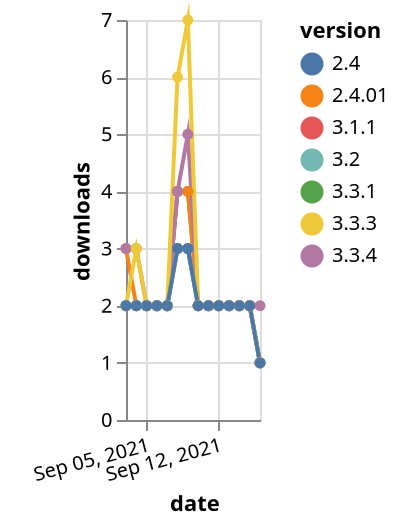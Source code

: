 {"$schema": "https://vega.github.io/schema/vega-lite/v5.json", "description": "A simple bar chart with embedded data.", "data": {"values": [{"date": "2021-09-03", "total": 2525, "delta": 2, "version": "3.3.1"}, {"date": "2021-09-04", "total": 2527, "delta": 2, "version": "3.3.1"}, {"date": "2021-09-05", "total": 2529, "delta": 2, "version": "3.3.1"}, {"date": "2021-09-06", "total": 2531, "delta": 2, "version": "3.3.1"}, {"date": "2021-09-07", "total": 2533, "delta": 2, "version": "3.3.1"}, {"date": "2021-09-08", "total": 2537, "delta": 4, "version": "3.3.1"}, {"date": "2021-09-09", "total": 2541, "delta": 4, "version": "3.3.1"}, {"date": "2021-09-10", "total": 2543, "delta": 2, "version": "3.3.1"}, {"date": "2021-09-11", "total": 2545, "delta": 2, "version": "3.3.1"}, {"date": "2021-09-12", "total": 2547, "delta": 2, "version": "3.3.1"}, {"date": "2021-09-13", "total": 2549, "delta": 2, "version": "3.3.1"}, {"date": "2021-09-14", "total": 2551, "delta": 2, "version": "3.3.1"}, {"date": "2021-09-15", "total": 2553, "delta": 2, "version": "3.3.1"}, {"date": "2021-09-16", "total": 2554, "delta": 1, "version": "3.3.1"}, {"date": "2021-09-03", "total": 2835, "delta": 2, "version": "3.1.1"}, {"date": "2021-09-04", "total": 2837, "delta": 2, "version": "3.1.1"}, {"date": "2021-09-05", "total": 2839, "delta": 2, "version": "3.1.1"}, {"date": "2021-09-06", "total": 2841, "delta": 2, "version": "3.1.1"}, {"date": "2021-09-07", "total": 2843, "delta": 2, "version": "3.1.1"}, {"date": "2021-09-08", "total": 2846, "delta": 3, "version": "3.1.1"}, {"date": "2021-09-09", "total": 2849, "delta": 3, "version": "3.1.1"}, {"date": "2021-09-10", "total": 2851, "delta": 2, "version": "3.1.1"}, {"date": "2021-09-11", "total": 2853, "delta": 2, "version": "3.1.1"}, {"date": "2021-09-12", "total": 2855, "delta": 2, "version": "3.1.1"}, {"date": "2021-09-13", "total": 2857, "delta": 2, "version": "3.1.1"}, {"date": "2021-09-14", "total": 2859, "delta": 2, "version": "3.1.1"}, {"date": "2021-09-15", "total": 2861, "delta": 2, "version": "3.1.1"}, {"date": "2021-09-16", "total": 2862, "delta": 1, "version": "3.1.1"}, {"date": "2021-09-03", "total": 3501, "delta": 3, "version": "2.4.01"}, {"date": "2021-09-04", "total": 3503, "delta": 2, "version": "2.4.01"}, {"date": "2021-09-05", "total": 3505, "delta": 2, "version": "2.4.01"}, {"date": "2021-09-06", "total": 3507, "delta": 2, "version": "2.4.01"}, {"date": "2021-09-07", "total": 3509, "delta": 2, "version": "2.4.01"}, {"date": "2021-09-08", "total": 3513, "delta": 4, "version": "2.4.01"}, {"date": "2021-09-09", "total": 3517, "delta": 4, "version": "2.4.01"}, {"date": "2021-09-10", "total": 3519, "delta": 2, "version": "2.4.01"}, {"date": "2021-09-11", "total": 3521, "delta": 2, "version": "2.4.01"}, {"date": "2021-09-12", "total": 3523, "delta": 2, "version": "2.4.01"}, {"date": "2021-09-13", "total": 3525, "delta": 2, "version": "2.4.01"}, {"date": "2021-09-14", "total": 3527, "delta": 2, "version": "2.4.01"}, {"date": "2021-09-15", "total": 3529, "delta": 2, "version": "2.4.01"}, {"date": "2021-09-16", "total": 3530, "delta": 1, "version": "2.4.01"}, {"date": "2021-09-03", "total": 2608, "delta": 2, "version": "3.2"}, {"date": "2021-09-04", "total": 2610, "delta": 2, "version": "3.2"}, {"date": "2021-09-05", "total": 2612, "delta": 2, "version": "3.2"}, {"date": "2021-09-06", "total": 2614, "delta": 2, "version": "3.2"}, {"date": "2021-09-07", "total": 2616, "delta": 2, "version": "3.2"}, {"date": "2021-09-08", "total": 2619, "delta": 3, "version": "3.2"}, {"date": "2021-09-09", "total": 2622, "delta": 3, "version": "3.2"}, {"date": "2021-09-10", "total": 2624, "delta": 2, "version": "3.2"}, {"date": "2021-09-11", "total": 2626, "delta": 2, "version": "3.2"}, {"date": "2021-09-12", "total": 2628, "delta": 2, "version": "3.2"}, {"date": "2021-09-13", "total": 2630, "delta": 2, "version": "3.2"}, {"date": "2021-09-14", "total": 2632, "delta": 2, "version": "3.2"}, {"date": "2021-09-15", "total": 2634, "delta": 2, "version": "3.2"}, {"date": "2021-09-16", "total": 2635, "delta": 1, "version": "3.2"}, {"date": "2021-09-03", "total": 887, "delta": 3, "version": "3.3.4"}, {"date": "2021-09-04", "total": 890, "delta": 3, "version": "3.3.4"}, {"date": "2021-09-05", "total": 892, "delta": 2, "version": "3.3.4"}, {"date": "2021-09-06", "total": 894, "delta": 2, "version": "3.3.4"}, {"date": "2021-09-07", "total": 896, "delta": 2, "version": "3.3.4"}, {"date": "2021-09-08", "total": 900, "delta": 4, "version": "3.3.4"}, {"date": "2021-09-09", "total": 905, "delta": 5, "version": "3.3.4"}, {"date": "2021-09-10", "total": 907, "delta": 2, "version": "3.3.4"}, {"date": "2021-09-11", "total": 909, "delta": 2, "version": "3.3.4"}, {"date": "2021-09-12", "total": 911, "delta": 2, "version": "3.3.4"}, {"date": "2021-09-13", "total": 913, "delta": 2, "version": "3.3.4"}, {"date": "2021-09-14", "total": 915, "delta": 2, "version": "3.3.4"}, {"date": "2021-09-15", "total": 917, "delta": 2, "version": "3.3.4"}, {"date": "2021-09-16", "total": 919, "delta": 2, "version": "3.3.4"}, {"date": "2021-09-03", "total": 2967, "delta": 2, "version": "3.3.3"}, {"date": "2021-09-04", "total": 2970, "delta": 3, "version": "3.3.3"}, {"date": "2021-09-05", "total": 2972, "delta": 2, "version": "3.3.3"}, {"date": "2021-09-06", "total": 2974, "delta": 2, "version": "3.3.3"}, {"date": "2021-09-07", "total": 2976, "delta": 2, "version": "3.3.3"}, {"date": "2021-09-08", "total": 2982, "delta": 6, "version": "3.3.3"}, {"date": "2021-09-09", "total": 2989, "delta": 7, "version": "3.3.3"}, {"date": "2021-09-10", "total": 2991, "delta": 2, "version": "3.3.3"}, {"date": "2021-09-11", "total": 2993, "delta": 2, "version": "3.3.3"}, {"date": "2021-09-12", "total": 2995, "delta": 2, "version": "3.3.3"}, {"date": "2021-09-13", "total": 2997, "delta": 2, "version": "3.3.3"}, {"date": "2021-09-14", "total": 2999, "delta": 2, "version": "3.3.3"}, {"date": "2021-09-15", "total": 3001, "delta": 2, "version": "3.3.3"}, {"date": "2021-09-16", "total": 3002, "delta": 1, "version": "3.3.3"}, {"date": "2021-09-03", "total": 2573, "delta": 2, "version": "2.4"}, {"date": "2021-09-04", "total": 2575, "delta": 2, "version": "2.4"}, {"date": "2021-09-05", "total": 2577, "delta": 2, "version": "2.4"}, {"date": "2021-09-06", "total": 2579, "delta": 2, "version": "2.4"}, {"date": "2021-09-07", "total": 2581, "delta": 2, "version": "2.4"}, {"date": "2021-09-08", "total": 2584, "delta": 3, "version": "2.4"}, {"date": "2021-09-09", "total": 2587, "delta": 3, "version": "2.4"}, {"date": "2021-09-10", "total": 2589, "delta": 2, "version": "2.4"}, {"date": "2021-09-11", "total": 2591, "delta": 2, "version": "2.4"}, {"date": "2021-09-12", "total": 2593, "delta": 2, "version": "2.4"}, {"date": "2021-09-13", "total": 2595, "delta": 2, "version": "2.4"}, {"date": "2021-09-14", "total": 2597, "delta": 2, "version": "2.4"}, {"date": "2021-09-15", "total": 2599, "delta": 2, "version": "2.4"}, {"date": "2021-09-16", "total": 2600, "delta": 1, "version": "2.4"}]}, "width": "container", "mark": {"type": "line", "point": {"filled": true}}, "encoding": {"x": {"field": "date", "type": "temporal", "timeUnit": "yearmonthdate", "title": "date", "axis": {"labelAngle": -15}}, "y": {"field": "delta", "type": "quantitative", "title": "downloads"}, "color": {"field": "version", "type": "nominal"}, "tooltip": {"field": "delta"}}}